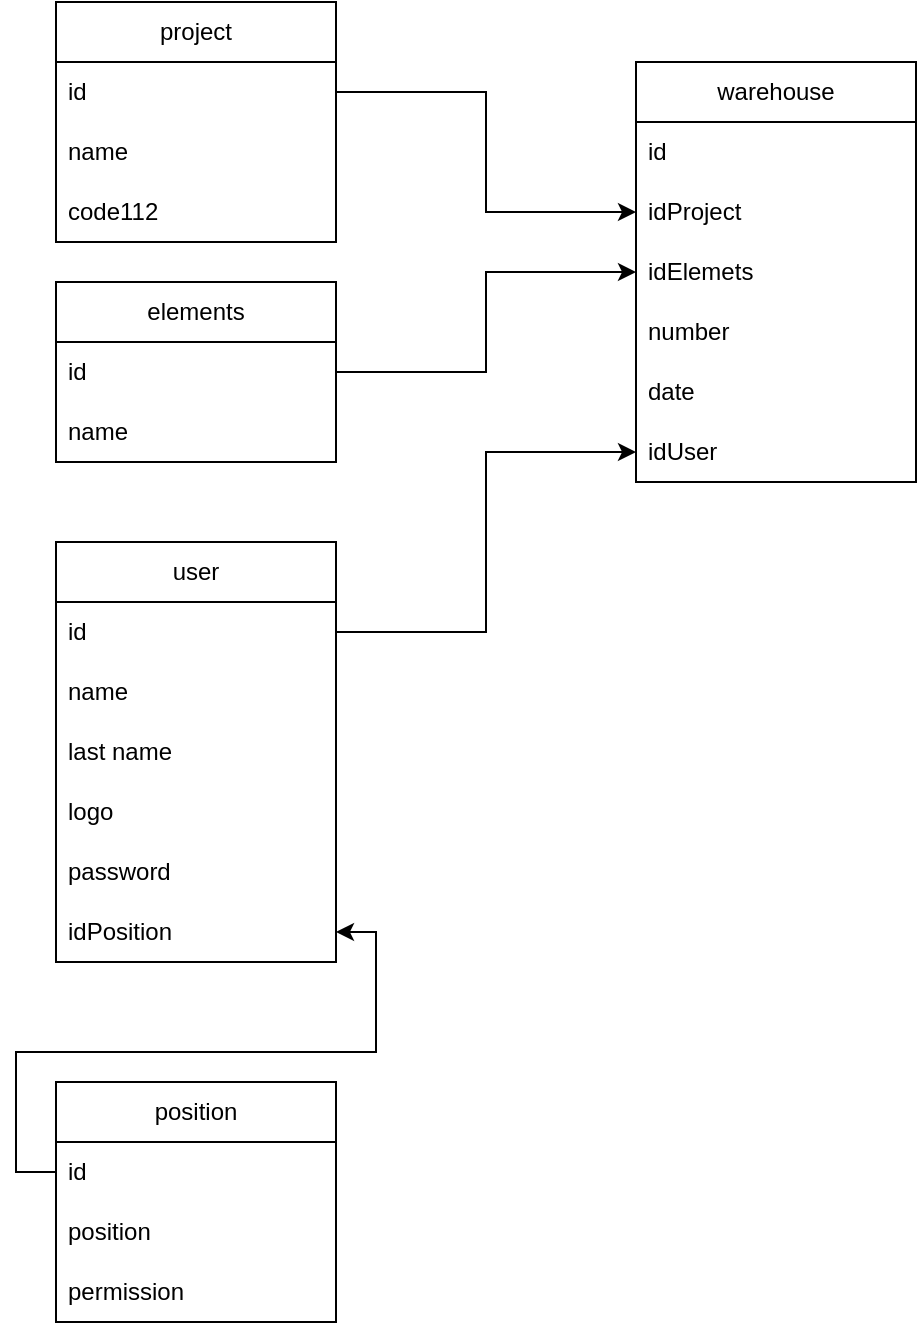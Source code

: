 <mxfile version="20.6.0" type="device"><diagram id="ekcgVoVUJFSZtqQfg_tY" name="Strona-1"><mxGraphModel dx="1422" dy="762" grid="1" gridSize="10" guides="1" tooltips="1" connect="1" arrows="1" fold="1" page="1" pageScale="1" pageWidth="827" pageHeight="1169" math="0" shadow="0"><root><mxCell id="0"/><mxCell id="1" parent="0"/><mxCell id="Ea7TCfBqw3oS4CQKNKEZ-1" value="user" style="swimlane;fontStyle=0;childLayout=stackLayout;horizontal=1;startSize=30;horizontalStack=0;resizeParent=1;resizeParentMax=0;resizeLast=0;collapsible=1;marginBottom=0;whiteSpace=wrap;html=1;" vertex="1" parent="1"><mxGeometry x="160" y="300" width="140" height="210" as="geometry"/></mxCell><mxCell id="Ea7TCfBqw3oS4CQKNKEZ-2" value="id" style="text;strokeColor=none;fillColor=none;align=left;verticalAlign=middle;spacingLeft=4;spacingRight=4;overflow=hidden;points=[[0,0.5],[1,0.5]];portConstraint=eastwest;rotatable=0;whiteSpace=wrap;html=1;" vertex="1" parent="Ea7TCfBqw3oS4CQKNKEZ-1"><mxGeometry y="30" width="140" height="30" as="geometry"/></mxCell><mxCell id="Ea7TCfBqw3oS4CQKNKEZ-3" value="name" style="text;strokeColor=none;fillColor=none;align=left;verticalAlign=middle;spacingLeft=4;spacingRight=4;overflow=hidden;points=[[0,0.5],[1,0.5]];portConstraint=eastwest;rotatable=0;whiteSpace=wrap;html=1;" vertex="1" parent="Ea7TCfBqw3oS4CQKNKEZ-1"><mxGeometry y="60" width="140" height="30" as="geometry"/></mxCell><mxCell id="Ea7TCfBqw3oS4CQKNKEZ-4" value="last name" style="text;strokeColor=none;fillColor=none;align=left;verticalAlign=middle;spacingLeft=4;spacingRight=4;overflow=hidden;points=[[0,0.5],[1,0.5]];portConstraint=eastwest;rotatable=0;whiteSpace=wrap;html=1;" vertex="1" parent="Ea7TCfBqw3oS4CQKNKEZ-1"><mxGeometry y="90" width="140" height="30" as="geometry"/></mxCell><mxCell id="Ea7TCfBqw3oS4CQKNKEZ-5" value="logo" style="text;strokeColor=none;fillColor=none;align=left;verticalAlign=middle;spacingLeft=4;spacingRight=4;overflow=hidden;points=[[0,0.5],[1,0.5]];portConstraint=eastwest;rotatable=0;whiteSpace=wrap;html=1;" vertex="1" parent="Ea7TCfBqw3oS4CQKNKEZ-1"><mxGeometry y="120" width="140" height="30" as="geometry"/></mxCell><mxCell id="Ea7TCfBqw3oS4CQKNKEZ-6" value="password" style="text;strokeColor=none;fillColor=none;align=left;verticalAlign=middle;spacingLeft=4;spacingRight=4;overflow=hidden;points=[[0,0.5],[1,0.5]];portConstraint=eastwest;rotatable=0;whiteSpace=wrap;html=1;" vertex="1" parent="Ea7TCfBqw3oS4CQKNKEZ-1"><mxGeometry y="150" width="140" height="30" as="geometry"/></mxCell><mxCell id="Ea7TCfBqw3oS4CQKNKEZ-7" value="idPosition" style="text;strokeColor=none;fillColor=none;align=left;verticalAlign=middle;spacingLeft=4;spacingRight=4;overflow=hidden;points=[[0,0.5],[1,0.5]];portConstraint=eastwest;rotatable=0;whiteSpace=wrap;html=1;" vertex="1" parent="Ea7TCfBqw3oS4CQKNKEZ-1"><mxGeometry y="180" width="140" height="30" as="geometry"/></mxCell><mxCell id="Ea7TCfBqw3oS4CQKNKEZ-8" value="elements" style="swimlane;fontStyle=0;childLayout=stackLayout;horizontal=1;startSize=30;horizontalStack=0;resizeParent=1;resizeParentMax=0;resizeLast=0;collapsible=1;marginBottom=0;whiteSpace=wrap;html=1;" vertex="1" parent="1"><mxGeometry x="160" y="170" width="140" height="90" as="geometry"/></mxCell><mxCell id="Ea7TCfBqw3oS4CQKNKEZ-9" value="id" style="text;strokeColor=none;fillColor=none;align=left;verticalAlign=middle;spacingLeft=4;spacingRight=4;overflow=hidden;points=[[0,0.5],[1,0.5]];portConstraint=eastwest;rotatable=0;whiteSpace=wrap;html=1;" vertex="1" parent="Ea7TCfBqw3oS4CQKNKEZ-8"><mxGeometry y="30" width="140" height="30" as="geometry"/></mxCell><mxCell id="Ea7TCfBqw3oS4CQKNKEZ-10" value="name" style="text;strokeColor=none;fillColor=none;align=left;verticalAlign=middle;spacingLeft=4;spacingRight=4;overflow=hidden;points=[[0,0.5],[1,0.5]];portConstraint=eastwest;rotatable=0;whiteSpace=wrap;html=1;" vertex="1" parent="Ea7TCfBqw3oS4CQKNKEZ-8"><mxGeometry y="60" width="140" height="30" as="geometry"/></mxCell><mxCell id="Ea7TCfBqw3oS4CQKNKEZ-15" value="position" style="swimlane;fontStyle=0;childLayout=stackLayout;horizontal=1;startSize=30;horizontalStack=0;resizeParent=1;resizeParentMax=0;resizeLast=0;collapsible=1;marginBottom=0;whiteSpace=wrap;html=1;" vertex="1" parent="1"><mxGeometry x="160" y="570" width="140" height="120" as="geometry"/></mxCell><mxCell id="Ea7TCfBqw3oS4CQKNKEZ-16" value="id" style="text;strokeColor=none;fillColor=none;align=left;verticalAlign=middle;spacingLeft=4;spacingRight=4;overflow=hidden;points=[[0,0.5],[1,0.5]];portConstraint=eastwest;rotatable=0;whiteSpace=wrap;html=1;" vertex="1" parent="Ea7TCfBqw3oS4CQKNKEZ-15"><mxGeometry y="30" width="140" height="30" as="geometry"/></mxCell><mxCell id="Ea7TCfBqw3oS4CQKNKEZ-17" value="position" style="text;strokeColor=none;fillColor=none;align=left;verticalAlign=middle;spacingLeft=4;spacingRight=4;overflow=hidden;points=[[0,0.5],[1,0.5]];portConstraint=eastwest;rotatable=0;whiteSpace=wrap;html=1;" vertex="1" parent="Ea7TCfBqw3oS4CQKNKEZ-15"><mxGeometry y="60" width="140" height="30" as="geometry"/></mxCell><mxCell id="Ea7TCfBqw3oS4CQKNKEZ-18" value="permission" style="text;strokeColor=none;fillColor=none;align=left;verticalAlign=middle;spacingLeft=4;spacingRight=4;overflow=hidden;points=[[0,0.5],[1,0.5]];portConstraint=eastwest;rotatable=0;whiteSpace=wrap;html=1;" vertex="1" parent="Ea7TCfBqw3oS4CQKNKEZ-15"><mxGeometry y="90" width="140" height="30" as="geometry"/></mxCell><mxCell id="Ea7TCfBqw3oS4CQKNKEZ-19" value="project" style="swimlane;fontStyle=0;childLayout=stackLayout;horizontal=1;startSize=30;horizontalStack=0;resizeParent=1;resizeParentMax=0;resizeLast=0;collapsible=1;marginBottom=0;whiteSpace=wrap;html=1;" vertex="1" parent="1"><mxGeometry x="160" y="30" width="140" height="120" as="geometry"/></mxCell><mxCell id="Ea7TCfBqw3oS4CQKNKEZ-20" value="id" style="text;strokeColor=none;fillColor=none;align=left;verticalAlign=middle;spacingLeft=4;spacingRight=4;overflow=hidden;points=[[0,0.5],[1,0.5]];portConstraint=eastwest;rotatable=0;whiteSpace=wrap;html=1;" vertex="1" parent="Ea7TCfBqw3oS4CQKNKEZ-19"><mxGeometry y="30" width="140" height="30" as="geometry"/></mxCell><mxCell id="Ea7TCfBqw3oS4CQKNKEZ-21" value="name" style="text;strokeColor=none;fillColor=none;align=left;verticalAlign=middle;spacingLeft=4;spacingRight=4;overflow=hidden;points=[[0,0.5],[1,0.5]];portConstraint=eastwest;rotatable=0;whiteSpace=wrap;html=1;" vertex="1" parent="Ea7TCfBqw3oS4CQKNKEZ-19"><mxGeometry y="60" width="140" height="30" as="geometry"/></mxCell><mxCell id="Ea7TCfBqw3oS4CQKNKEZ-22" value="code112" style="text;strokeColor=none;fillColor=none;align=left;verticalAlign=middle;spacingLeft=4;spacingRight=4;overflow=hidden;points=[[0,0.5],[1,0.5]];portConstraint=eastwest;rotatable=0;whiteSpace=wrap;html=1;" vertex="1" parent="Ea7TCfBqw3oS4CQKNKEZ-19"><mxGeometry y="90" width="140" height="30" as="geometry"/></mxCell><mxCell id="Ea7TCfBqw3oS4CQKNKEZ-23" value="warehouse" style="swimlane;fontStyle=0;childLayout=stackLayout;horizontal=1;startSize=30;horizontalStack=0;resizeParent=1;resizeParentMax=0;resizeLast=0;collapsible=1;marginBottom=0;whiteSpace=wrap;html=1;" vertex="1" parent="1"><mxGeometry x="450" y="60" width="140" height="210" as="geometry"/></mxCell><mxCell id="Ea7TCfBqw3oS4CQKNKEZ-24" value="id" style="text;strokeColor=none;fillColor=none;align=left;verticalAlign=middle;spacingLeft=4;spacingRight=4;overflow=hidden;points=[[0,0.5],[1,0.5]];portConstraint=eastwest;rotatable=0;whiteSpace=wrap;html=1;" vertex="1" parent="Ea7TCfBqw3oS4CQKNKEZ-23"><mxGeometry y="30" width="140" height="30" as="geometry"/></mxCell><mxCell id="Ea7TCfBqw3oS4CQKNKEZ-27" value="idProject" style="text;strokeColor=none;fillColor=none;align=left;verticalAlign=middle;spacingLeft=4;spacingRight=4;overflow=hidden;points=[[0,0.5],[1,0.5]];portConstraint=eastwest;rotatable=0;whiteSpace=wrap;html=1;" vertex="1" parent="Ea7TCfBqw3oS4CQKNKEZ-23"><mxGeometry y="60" width="140" height="30" as="geometry"/></mxCell><mxCell id="Ea7TCfBqw3oS4CQKNKEZ-29" value="idElemets" style="text;strokeColor=none;fillColor=none;align=left;verticalAlign=middle;spacingLeft=4;spacingRight=4;overflow=hidden;points=[[0,0.5],[1,0.5]];portConstraint=eastwest;rotatable=0;whiteSpace=wrap;html=1;" vertex="1" parent="Ea7TCfBqw3oS4CQKNKEZ-23"><mxGeometry y="90" width="140" height="30" as="geometry"/></mxCell><mxCell id="Ea7TCfBqw3oS4CQKNKEZ-25" value="number" style="text;strokeColor=none;fillColor=none;align=left;verticalAlign=middle;spacingLeft=4;spacingRight=4;overflow=hidden;points=[[0,0.5],[1,0.5]];portConstraint=eastwest;rotatable=0;whiteSpace=wrap;html=1;" vertex="1" parent="Ea7TCfBqw3oS4CQKNKEZ-23"><mxGeometry y="120" width="140" height="30" as="geometry"/></mxCell><mxCell id="Ea7TCfBqw3oS4CQKNKEZ-26" value="date" style="text;strokeColor=none;fillColor=none;align=left;verticalAlign=middle;spacingLeft=4;spacingRight=4;overflow=hidden;points=[[0,0.5],[1,0.5]];portConstraint=eastwest;rotatable=0;whiteSpace=wrap;html=1;" vertex="1" parent="Ea7TCfBqw3oS4CQKNKEZ-23"><mxGeometry y="150" width="140" height="30" as="geometry"/></mxCell><mxCell id="Ea7TCfBqw3oS4CQKNKEZ-28" value="idUser" style="text;strokeColor=none;fillColor=none;align=left;verticalAlign=middle;spacingLeft=4;spacingRight=4;overflow=hidden;points=[[0,0.5],[1,0.5]];portConstraint=eastwest;rotatable=0;whiteSpace=wrap;html=1;" vertex="1" parent="Ea7TCfBqw3oS4CQKNKEZ-23"><mxGeometry y="180" width="140" height="30" as="geometry"/></mxCell><mxCell id="Ea7TCfBqw3oS4CQKNKEZ-30" style="edgeStyle=orthogonalEdgeStyle;rounded=0;orthogonalLoop=1;jettySize=auto;html=1;" edge="1" parent="1" source="Ea7TCfBqw3oS4CQKNKEZ-9" target="Ea7TCfBqw3oS4CQKNKEZ-29"><mxGeometry relative="1" as="geometry"/></mxCell><mxCell id="Ea7TCfBqw3oS4CQKNKEZ-31" style="edgeStyle=orthogonalEdgeStyle;rounded=0;orthogonalLoop=1;jettySize=auto;html=1;" edge="1" parent="1" source="Ea7TCfBqw3oS4CQKNKEZ-16" target="Ea7TCfBqw3oS4CQKNKEZ-7"><mxGeometry relative="1" as="geometry"/></mxCell><mxCell id="Ea7TCfBqw3oS4CQKNKEZ-32" style="edgeStyle=orthogonalEdgeStyle;rounded=0;orthogonalLoop=1;jettySize=auto;html=1;" edge="1" parent="1" source="Ea7TCfBqw3oS4CQKNKEZ-20" target="Ea7TCfBqw3oS4CQKNKEZ-27"><mxGeometry relative="1" as="geometry"/></mxCell><mxCell id="Ea7TCfBqw3oS4CQKNKEZ-33" style="edgeStyle=orthogonalEdgeStyle;rounded=0;orthogonalLoop=1;jettySize=auto;html=1;" edge="1" parent="1" source="Ea7TCfBqw3oS4CQKNKEZ-2" target="Ea7TCfBqw3oS4CQKNKEZ-28"><mxGeometry relative="1" as="geometry"/></mxCell></root></mxGraphModel></diagram></mxfile>
